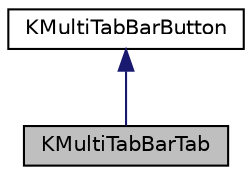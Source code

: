 digraph "KMultiTabBarTab"
{
  edge [fontname="Helvetica",fontsize="10",labelfontname="Helvetica",labelfontsize="10"];
  node [fontname="Helvetica",fontsize="10",shape=record];
  Node0 [label="KMultiTabBarTab",height=0.2,width=0.4,color="black", fillcolor="grey75", style="filled", fontcolor="black"];
  Node1 -> Node0 [dir="back",color="midnightblue",fontsize="10",style="solid",fontname="Helvetica"];
  Node1 [label="KMultiTabBarButton",height=0.2,width=0.4,color="black", fillcolor="white", style="filled",URL="$classKMultiTabBarButton.html",tooltip="Use KMultiTabBar::appendButton to append a button, which creates a KMultiTabBarButton instance..."];
}
